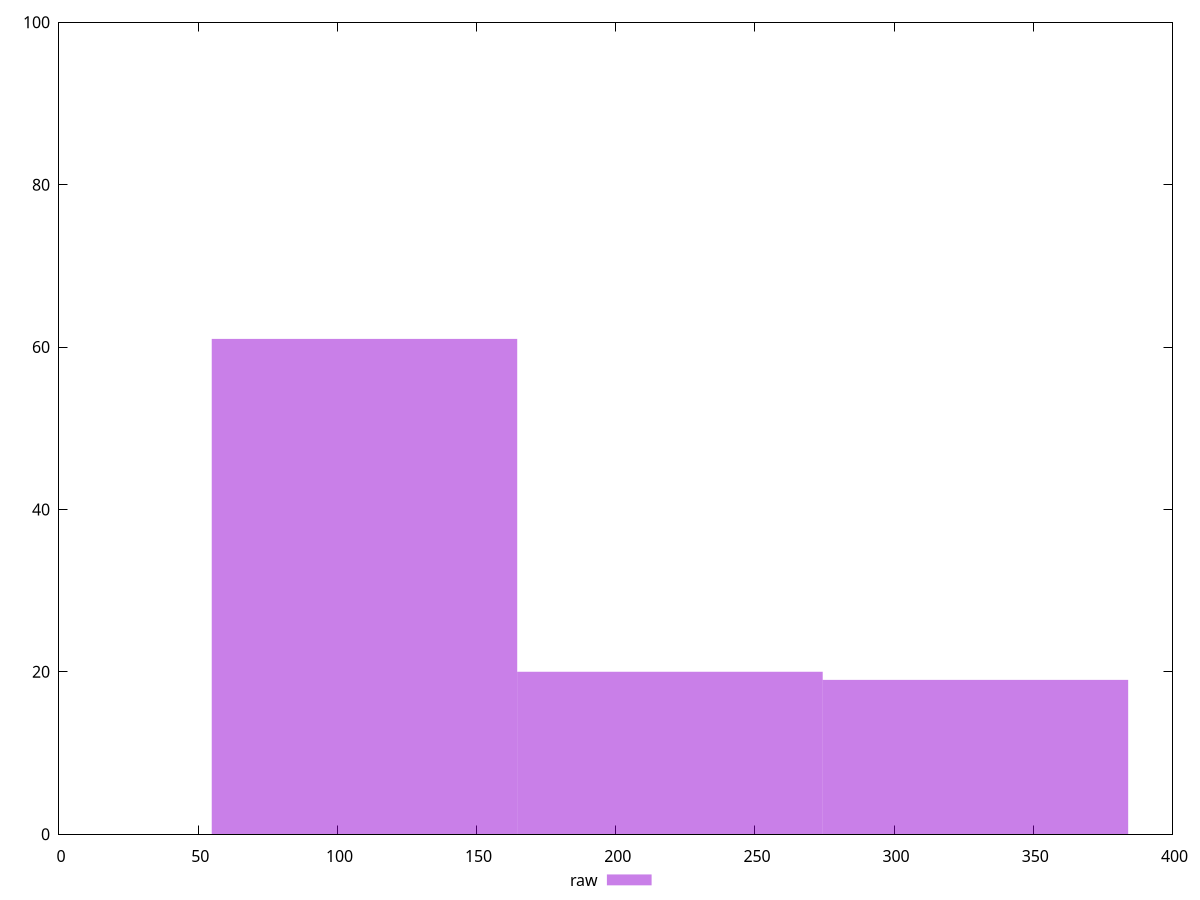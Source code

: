 reset
set terminal svg size 640, 490 enhanced background rgb 'white'
set output "reprap/uses-http2/samples/pages+cached+noexternal+nosvg/raw/histogram.svg"

$raw <<EOF
109.73634438471005 61
329.20903315413017 19
219.4726887694201 20
EOF

set key outside below
set boxwidth 109.73634438471005
set yrange [0:100]
set style fill transparent solid 0.5 noborder

plot \
  $raw title "raw" with boxes, \


reset